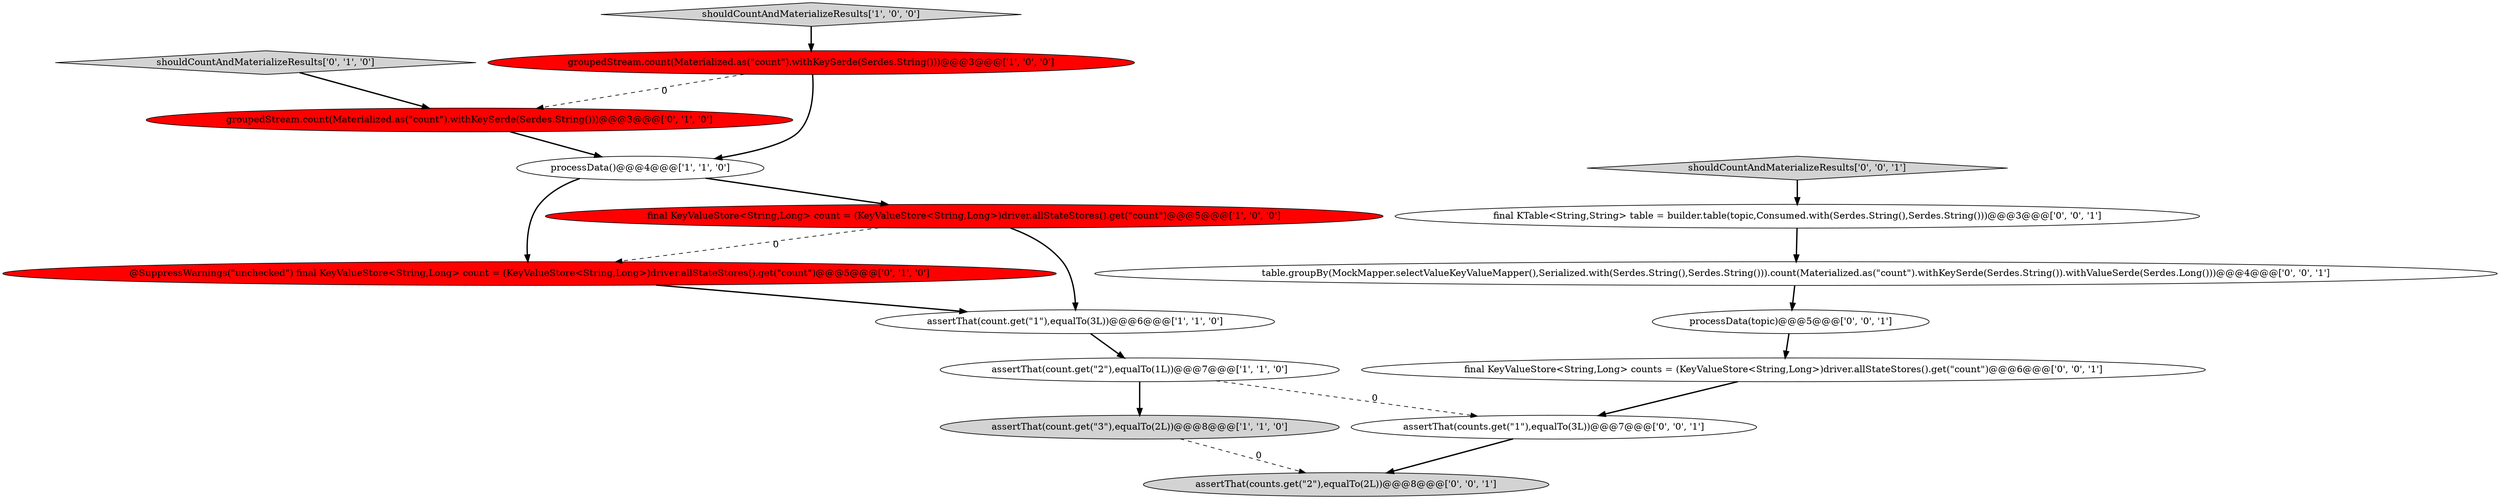 digraph {
14 [style = filled, label = "table.groupBy(MockMapper.selectValueKeyValueMapper(),Serialized.with(Serdes.String(),Serdes.String())).count(Materialized.as(\"count\").withKeySerde(Serdes.String()).withValueSerde(Serdes.Long()))@@@4@@@['0', '0', '1']", fillcolor = white, shape = ellipse image = "AAA0AAABBB3BBB"];
12 [style = filled, label = "processData(topic)@@@5@@@['0', '0', '1']", fillcolor = white, shape = ellipse image = "AAA0AAABBB3BBB"];
16 [style = filled, label = "assertThat(counts.get(\"2\"),equalTo(2L))@@@8@@@['0', '0', '1']", fillcolor = lightgray, shape = ellipse image = "AAA0AAABBB3BBB"];
3 [style = filled, label = "assertThat(count.get(\"1\"),equalTo(3L))@@@6@@@['1', '1', '0']", fillcolor = white, shape = ellipse image = "AAA0AAABBB1BBB"];
1 [style = filled, label = "assertThat(count.get(\"2\"),equalTo(1L))@@@7@@@['1', '1', '0']", fillcolor = white, shape = ellipse image = "AAA0AAABBB1BBB"];
2 [style = filled, label = "processData()@@@4@@@['1', '1', '0']", fillcolor = white, shape = ellipse image = "AAA0AAABBB1BBB"];
13 [style = filled, label = "shouldCountAndMaterializeResults['0', '0', '1']", fillcolor = lightgray, shape = diamond image = "AAA0AAABBB3BBB"];
0 [style = filled, label = "final KeyValueStore<String,Long> count = (KeyValueStore<String,Long>)driver.allStateStores().get(\"count\")@@@5@@@['1', '0', '0']", fillcolor = red, shape = ellipse image = "AAA1AAABBB1BBB"];
5 [style = filled, label = "groupedStream.count(Materialized.as(\"count\").withKeySerde(Serdes.String()))@@@3@@@['1', '0', '0']", fillcolor = red, shape = ellipse image = "AAA1AAABBB1BBB"];
10 [style = filled, label = "assertThat(counts.get(\"1\"),equalTo(3L))@@@7@@@['0', '0', '1']", fillcolor = white, shape = ellipse image = "AAA0AAABBB3BBB"];
6 [style = filled, label = "assertThat(count.get(\"3\"),equalTo(2L))@@@8@@@['1', '1', '0']", fillcolor = lightgray, shape = ellipse image = "AAA0AAABBB1BBB"];
11 [style = filled, label = "final KTable<String,String> table = builder.table(topic,Consumed.with(Serdes.String(),Serdes.String()))@@@3@@@['0', '0', '1']", fillcolor = white, shape = ellipse image = "AAA0AAABBB3BBB"];
15 [style = filled, label = "final KeyValueStore<String,Long> counts = (KeyValueStore<String,Long>)driver.allStateStores().get(\"count\")@@@6@@@['0', '0', '1']", fillcolor = white, shape = ellipse image = "AAA0AAABBB3BBB"];
4 [style = filled, label = "shouldCountAndMaterializeResults['1', '0', '0']", fillcolor = lightgray, shape = diamond image = "AAA0AAABBB1BBB"];
7 [style = filled, label = "groupedStream.count(Materialized.as(\"count\").withKeySerde(Serdes.String()))@@@3@@@['0', '1', '0']", fillcolor = red, shape = ellipse image = "AAA1AAABBB2BBB"];
8 [style = filled, label = "shouldCountAndMaterializeResults['0', '1', '0']", fillcolor = lightgray, shape = diamond image = "AAA0AAABBB2BBB"];
9 [style = filled, label = "@SuppressWarnings(\"unchecked\") final KeyValueStore<String,Long> count = (KeyValueStore<String,Long>)driver.allStateStores().get(\"count\")@@@5@@@['0', '1', '0']", fillcolor = red, shape = ellipse image = "AAA1AAABBB2BBB"];
0->3 [style = bold, label=""];
9->3 [style = bold, label=""];
5->2 [style = bold, label=""];
15->10 [style = bold, label=""];
2->0 [style = bold, label=""];
1->6 [style = bold, label=""];
6->16 [style = dashed, label="0"];
0->9 [style = dashed, label="0"];
2->9 [style = bold, label=""];
5->7 [style = dashed, label="0"];
10->16 [style = bold, label=""];
3->1 [style = bold, label=""];
1->10 [style = dashed, label="0"];
11->14 [style = bold, label=""];
4->5 [style = bold, label=""];
7->2 [style = bold, label=""];
13->11 [style = bold, label=""];
14->12 [style = bold, label=""];
8->7 [style = bold, label=""];
12->15 [style = bold, label=""];
}
